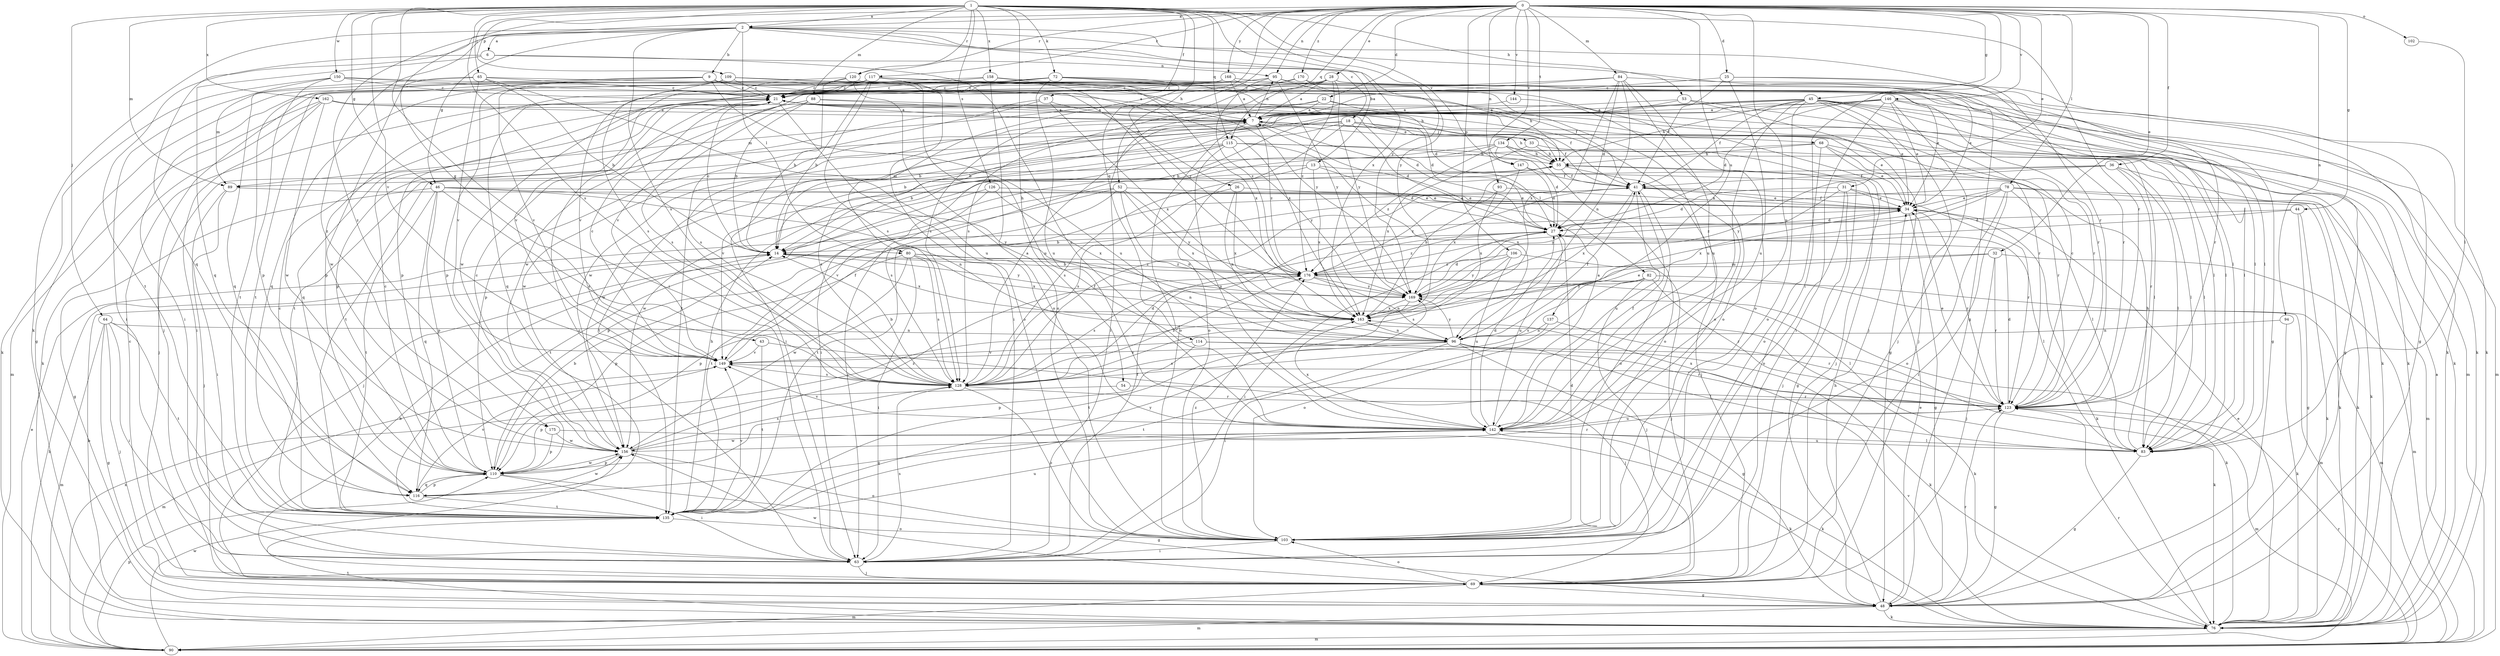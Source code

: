 strict digraph  {
0;
1;
2;
6;
7;
9;
13;
14;
18;
21;
22;
25;
26;
27;
28;
31;
32;
33;
34;
36;
37;
41;
43;
44;
45;
46;
48;
52;
53;
54;
55;
63;
64;
65;
68;
69;
72;
76;
78;
80;
82;
83;
84;
88;
89;
90;
93;
94;
95;
96;
102;
103;
106;
109;
110;
114;
115;
116;
117;
120;
123;
126;
128;
134;
135;
137;
142;
144;
146;
147;
149;
150;
156;
158;
162;
163;
168;
169;
170;
175;
176;
0 -> 2  [label=a];
0 -> 22  [label=d];
0 -> 25  [label=d];
0 -> 28  [label=e];
0 -> 31  [label=e];
0 -> 32  [label=e];
0 -> 36  [label=f];
0 -> 43  [label=g];
0 -> 44  [label=g];
0 -> 45  [label=g];
0 -> 63  [label=i];
0 -> 78  [label=l];
0 -> 80  [label=l];
0 -> 84  [label=m];
0 -> 93  [label=n];
0 -> 94  [label=n];
0 -> 95  [label=n];
0 -> 102  [label=o];
0 -> 106  [label=p];
0 -> 114  [label=q];
0 -> 115  [label=q];
0 -> 117  [label=r];
0 -> 120  [label=r];
0 -> 134  [label=t];
0 -> 137  [label=u];
0 -> 142  [label=u];
0 -> 144  [label=v];
0 -> 146  [label=v];
0 -> 147  [label=v];
0 -> 168  [label=y];
0 -> 170  [label=z];
0 -> 175  [label=z];
1 -> 2  [label=a];
1 -> 37  [label=f];
1 -> 46  [label=g];
1 -> 52  [label=h];
1 -> 53  [label=h];
1 -> 54  [label=h];
1 -> 63  [label=i];
1 -> 64  [label=j];
1 -> 65  [label=j];
1 -> 72  [label=k];
1 -> 88  [label=m];
1 -> 89  [label=m];
1 -> 109  [label=p];
1 -> 115  [label=q];
1 -> 120  [label=r];
1 -> 123  [label=r];
1 -> 126  [label=s];
1 -> 128  [label=s];
1 -> 147  [label=v];
1 -> 149  [label=v];
1 -> 150  [label=w];
1 -> 158  [label=x];
1 -> 162  [label=x];
1 -> 163  [label=x];
1 -> 169  [label=y];
2 -> 6  [label=a];
2 -> 9  [label=b];
2 -> 13  [label=b];
2 -> 18  [label=c];
2 -> 46  [label=g];
2 -> 48  [label=g];
2 -> 76  [label=k];
2 -> 80  [label=l];
2 -> 116  [label=q];
2 -> 123  [label=r];
2 -> 128  [label=s];
2 -> 169  [label=y];
2 -> 175  [label=z];
6 -> 95  [label=n];
6 -> 116  [label=q];
6 -> 135  [label=t];
6 -> 142  [label=u];
7 -> 55  [label=h];
7 -> 63  [label=i];
7 -> 68  [label=j];
7 -> 82  [label=l];
7 -> 95  [label=n];
7 -> 103  [label=o];
7 -> 110  [label=p];
7 -> 156  [label=w];
7 -> 176  [label=z];
9 -> 21  [label=c];
9 -> 26  [label=d];
9 -> 89  [label=m];
9 -> 135  [label=t];
9 -> 142  [label=u];
9 -> 149  [label=v];
9 -> 163  [label=x];
13 -> 27  [label=d];
13 -> 48  [label=g];
13 -> 89  [label=m];
13 -> 128  [label=s];
13 -> 163  [label=x];
14 -> 21  [label=c];
14 -> 163  [label=x];
14 -> 169  [label=y];
14 -> 176  [label=z];
18 -> 14  [label=b];
18 -> 27  [label=d];
18 -> 33  [label=e];
18 -> 34  [label=e];
18 -> 41  [label=f];
18 -> 69  [label=j];
18 -> 103  [label=o];
18 -> 135  [label=t];
21 -> 7  [label=a];
21 -> 27  [label=d];
21 -> 76  [label=k];
21 -> 83  [label=l];
21 -> 103  [label=o];
21 -> 116  [label=q];
22 -> 7  [label=a];
22 -> 63  [label=i];
22 -> 89  [label=m];
22 -> 90  [label=m];
22 -> 103  [label=o];
25 -> 21  [label=c];
25 -> 41  [label=f];
25 -> 48  [label=g];
25 -> 123  [label=r];
25 -> 142  [label=u];
26 -> 34  [label=e];
26 -> 96  [label=n];
26 -> 128  [label=s];
26 -> 163  [label=x];
27 -> 14  [label=b];
27 -> 63  [label=i];
27 -> 83  [label=l];
27 -> 142  [label=u];
27 -> 176  [label=z];
28 -> 7  [label=a];
28 -> 21  [label=c];
28 -> 76  [label=k];
28 -> 110  [label=p];
28 -> 123  [label=r];
28 -> 128  [label=s];
28 -> 156  [label=w];
28 -> 169  [label=y];
28 -> 176  [label=z];
31 -> 27  [label=d];
31 -> 34  [label=e];
31 -> 69  [label=j];
31 -> 103  [label=o];
31 -> 123  [label=r];
31 -> 169  [label=y];
32 -> 69  [label=j];
32 -> 90  [label=m];
32 -> 110  [label=p];
32 -> 123  [label=r];
32 -> 176  [label=z];
33 -> 55  [label=h];
33 -> 83  [label=l];
33 -> 163  [label=x];
34 -> 27  [label=d];
34 -> 41  [label=f];
34 -> 48  [label=g];
34 -> 76  [label=k];
34 -> 123  [label=r];
36 -> 41  [label=f];
36 -> 76  [label=k];
36 -> 83  [label=l];
36 -> 123  [label=r];
36 -> 156  [label=w];
36 -> 169  [label=y];
37 -> 7  [label=a];
37 -> 128  [label=s];
37 -> 135  [label=t];
37 -> 163  [label=x];
41 -> 34  [label=e];
41 -> 76  [label=k];
41 -> 103  [label=o];
41 -> 142  [label=u];
41 -> 163  [label=x];
43 -> 69  [label=j];
43 -> 135  [label=t];
43 -> 149  [label=v];
44 -> 27  [label=d];
44 -> 48  [label=g];
44 -> 76  [label=k];
44 -> 135  [label=t];
45 -> 7  [label=a];
45 -> 14  [label=b];
45 -> 34  [label=e];
45 -> 41  [label=f];
45 -> 48  [label=g];
45 -> 55  [label=h];
45 -> 69  [label=j];
45 -> 83  [label=l];
45 -> 90  [label=m];
45 -> 103  [label=o];
45 -> 123  [label=r];
45 -> 142  [label=u];
45 -> 156  [label=w];
46 -> 34  [label=e];
46 -> 48  [label=g];
46 -> 96  [label=n];
46 -> 110  [label=p];
46 -> 116  [label=q];
46 -> 128  [label=s];
46 -> 135  [label=t];
46 -> 169  [label=y];
48 -> 34  [label=e];
48 -> 55  [label=h];
48 -> 76  [label=k];
48 -> 90  [label=m];
48 -> 123  [label=r];
52 -> 34  [label=e];
52 -> 96  [label=n];
52 -> 110  [label=p];
52 -> 135  [label=t];
52 -> 149  [label=v];
52 -> 163  [label=x];
52 -> 169  [label=y];
53 -> 7  [label=a];
53 -> 14  [label=b];
53 -> 48  [label=g];
53 -> 76  [label=k];
54 -> 110  [label=p];
54 -> 123  [label=r];
55 -> 41  [label=f];
55 -> 69  [label=j];
55 -> 128  [label=s];
63 -> 21  [label=c];
63 -> 41  [label=f];
63 -> 69  [label=j];
63 -> 128  [label=s];
64 -> 48  [label=g];
64 -> 63  [label=i];
64 -> 69  [label=j];
64 -> 90  [label=m];
64 -> 96  [label=n];
64 -> 135  [label=t];
65 -> 14  [label=b];
65 -> 21  [label=c];
65 -> 34  [label=e];
65 -> 116  [label=q];
65 -> 142  [label=u];
65 -> 149  [label=v];
65 -> 156  [label=w];
68 -> 34  [label=e];
68 -> 55  [label=h];
68 -> 63  [label=i];
68 -> 83  [label=l];
68 -> 103  [label=o];
68 -> 123  [label=r];
69 -> 14  [label=b];
69 -> 21  [label=c];
69 -> 48  [label=g];
69 -> 90  [label=m];
69 -> 103  [label=o];
69 -> 156  [label=w];
72 -> 21  [label=c];
72 -> 27  [label=d];
72 -> 34  [label=e];
72 -> 48  [label=g];
72 -> 63  [label=i];
72 -> 83  [label=l];
72 -> 142  [label=u];
72 -> 149  [label=v];
72 -> 176  [label=z];
76 -> 7  [label=a];
76 -> 14  [label=b];
76 -> 34  [label=e];
76 -> 90  [label=m];
76 -> 123  [label=r];
76 -> 135  [label=t];
76 -> 149  [label=v];
78 -> 34  [label=e];
78 -> 63  [label=i];
78 -> 76  [label=k];
78 -> 83  [label=l];
78 -> 90  [label=m];
78 -> 103  [label=o];
78 -> 135  [label=t];
78 -> 163  [label=x];
78 -> 176  [label=z];
80 -> 63  [label=i];
80 -> 96  [label=n];
80 -> 110  [label=p];
80 -> 128  [label=s];
80 -> 156  [label=w];
80 -> 163  [label=x];
80 -> 176  [label=z];
82 -> 69  [label=j];
82 -> 90  [label=m];
82 -> 103  [label=o];
82 -> 123  [label=r];
82 -> 128  [label=s];
82 -> 169  [label=y];
83 -> 48  [label=g];
83 -> 55  [label=h];
83 -> 142  [label=u];
84 -> 7  [label=a];
84 -> 21  [label=c];
84 -> 27  [label=d];
84 -> 76  [label=k];
84 -> 96  [label=n];
84 -> 103  [label=o];
84 -> 142  [label=u];
84 -> 163  [label=x];
88 -> 7  [label=a];
88 -> 14  [label=b];
88 -> 41  [label=f];
88 -> 110  [label=p];
88 -> 128  [label=s];
89 -> 34  [label=e];
89 -> 63  [label=i];
89 -> 69  [label=j];
90 -> 14  [label=b];
90 -> 34  [label=e];
90 -> 110  [label=p];
90 -> 123  [label=r];
90 -> 156  [label=w];
90 -> 163  [label=x];
93 -> 34  [label=e];
93 -> 163  [label=x];
93 -> 176  [label=z];
94 -> 76  [label=k];
94 -> 96  [label=n];
95 -> 21  [label=c];
95 -> 55  [label=h];
95 -> 69  [label=j];
95 -> 83  [label=l];
95 -> 156  [label=w];
95 -> 169  [label=y];
95 -> 176  [label=z];
96 -> 34  [label=e];
96 -> 41  [label=f];
96 -> 48  [label=g];
96 -> 76  [label=k];
96 -> 83  [label=l];
96 -> 128  [label=s];
96 -> 135  [label=t];
96 -> 149  [label=v];
96 -> 169  [label=y];
102 -> 83  [label=l];
103 -> 27  [label=d];
103 -> 63  [label=i];
103 -> 176  [label=z];
106 -> 69  [label=j];
106 -> 128  [label=s];
106 -> 142  [label=u];
106 -> 169  [label=y];
106 -> 176  [label=z];
109 -> 21  [label=c];
109 -> 41  [label=f];
109 -> 55  [label=h];
109 -> 116  [label=q];
109 -> 128  [label=s];
110 -> 14  [label=b];
110 -> 21  [label=c];
110 -> 48  [label=g];
110 -> 63  [label=i];
110 -> 116  [label=q];
110 -> 156  [label=w];
114 -> 76  [label=k];
114 -> 110  [label=p];
114 -> 123  [label=r];
114 -> 149  [label=v];
115 -> 14  [label=b];
115 -> 55  [label=h];
115 -> 83  [label=l];
115 -> 96  [label=n];
115 -> 128  [label=s];
115 -> 135  [label=t];
115 -> 142  [label=u];
115 -> 169  [label=y];
116 -> 110  [label=p];
116 -> 135  [label=t];
116 -> 149  [label=v];
116 -> 156  [label=w];
117 -> 14  [label=b];
117 -> 21  [label=c];
117 -> 63  [label=i];
117 -> 83  [label=l];
117 -> 110  [label=p];
117 -> 128  [label=s];
117 -> 149  [label=v];
117 -> 169  [label=y];
120 -> 14  [label=b];
120 -> 21  [label=c];
120 -> 103  [label=o];
120 -> 135  [label=t];
120 -> 142  [label=u];
123 -> 21  [label=c];
123 -> 27  [label=d];
123 -> 34  [label=e];
123 -> 48  [label=g];
123 -> 90  [label=m];
123 -> 142  [label=u];
123 -> 163  [label=x];
126 -> 34  [label=e];
126 -> 63  [label=i];
126 -> 69  [label=j];
126 -> 163  [label=x];
128 -> 7  [label=a];
128 -> 14  [label=b];
128 -> 27  [label=d];
128 -> 41  [label=f];
128 -> 103  [label=o];
128 -> 123  [label=r];
128 -> 176  [label=z];
134 -> 27  [label=d];
134 -> 55  [label=h];
134 -> 69  [label=j];
134 -> 103  [label=o];
134 -> 149  [label=v];
134 -> 156  [label=w];
134 -> 176  [label=z];
135 -> 21  [label=c];
135 -> 55  [label=h];
135 -> 103  [label=o];
135 -> 142  [label=u];
135 -> 149  [label=v];
135 -> 169  [label=y];
137 -> 63  [label=i];
137 -> 96  [label=n];
137 -> 123  [label=r];
142 -> 7  [label=a];
142 -> 27  [label=d];
142 -> 41  [label=f];
142 -> 76  [label=k];
142 -> 83  [label=l];
142 -> 116  [label=q];
142 -> 149  [label=v];
142 -> 156  [label=w];
142 -> 163  [label=x];
144 -> 7  [label=a];
144 -> 103  [label=o];
146 -> 7  [label=a];
146 -> 14  [label=b];
146 -> 27  [label=d];
146 -> 34  [label=e];
146 -> 63  [label=i];
146 -> 69  [label=j];
146 -> 76  [label=k];
146 -> 83  [label=l];
146 -> 135  [label=t];
147 -> 27  [label=d];
147 -> 41  [label=f];
147 -> 163  [label=x];
149 -> 21  [label=c];
149 -> 41  [label=f];
149 -> 90  [label=m];
149 -> 128  [label=s];
150 -> 7  [label=a];
150 -> 21  [label=c];
150 -> 63  [label=i];
150 -> 76  [label=k];
150 -> 110  [label=p];
150 -> 123  [label=r];
156 -> 21  [label=c];
156 -> 103  [label=o];
156 -> 110  [label=p];
156 -> 123  [label=r];
156 -> 128  [label=s];
156 -> 176  [label=z];
158 -> 21  [label=c];
158 -> 103  [label=o];
158 -> 110  [label=p];
158 -> 163  [label=x];
158 -> 176  [label=z];
162 -> 7  [label=a];
162 -> 27  [label=d];
162 -> 63  [label=i];
162 -> 76  [label=k];
162 -> 90  [label=m];
162 -> 123  [label=r];
162 -> 156  [label=w];
163 -> 55  [label=h];
163 -> 76  [label=k];
163 -> 96  [label=n];
168 -> 7  [label=a];
168 -> 21  [label=c];
168 -> 69  [label=j];
168 -> 76  [label=k];
168 -> 116  [label=q];
168 -> 149  [label=v];
169 -> 27  [label=d];
169 -> 76  [label=k];
169 -> 135  [label=t];
169 -> 163  [label=x];
170 -> 21  [label=c];
170 -> 48  [label=g];
170 -> 128  [label=s];
170 -> 142  [label=u];
175 -> 76  [label=k];
175 -> 110  [label=p];
175 -> 156  [label=w];
176 -> 14  [label=b];
176 -> 83  [label=l];
176 -> 90  [label=m];
176 -> 96  [label=n];
176 -> 128  [label=s];
176 -> 169  [label=y];
}
